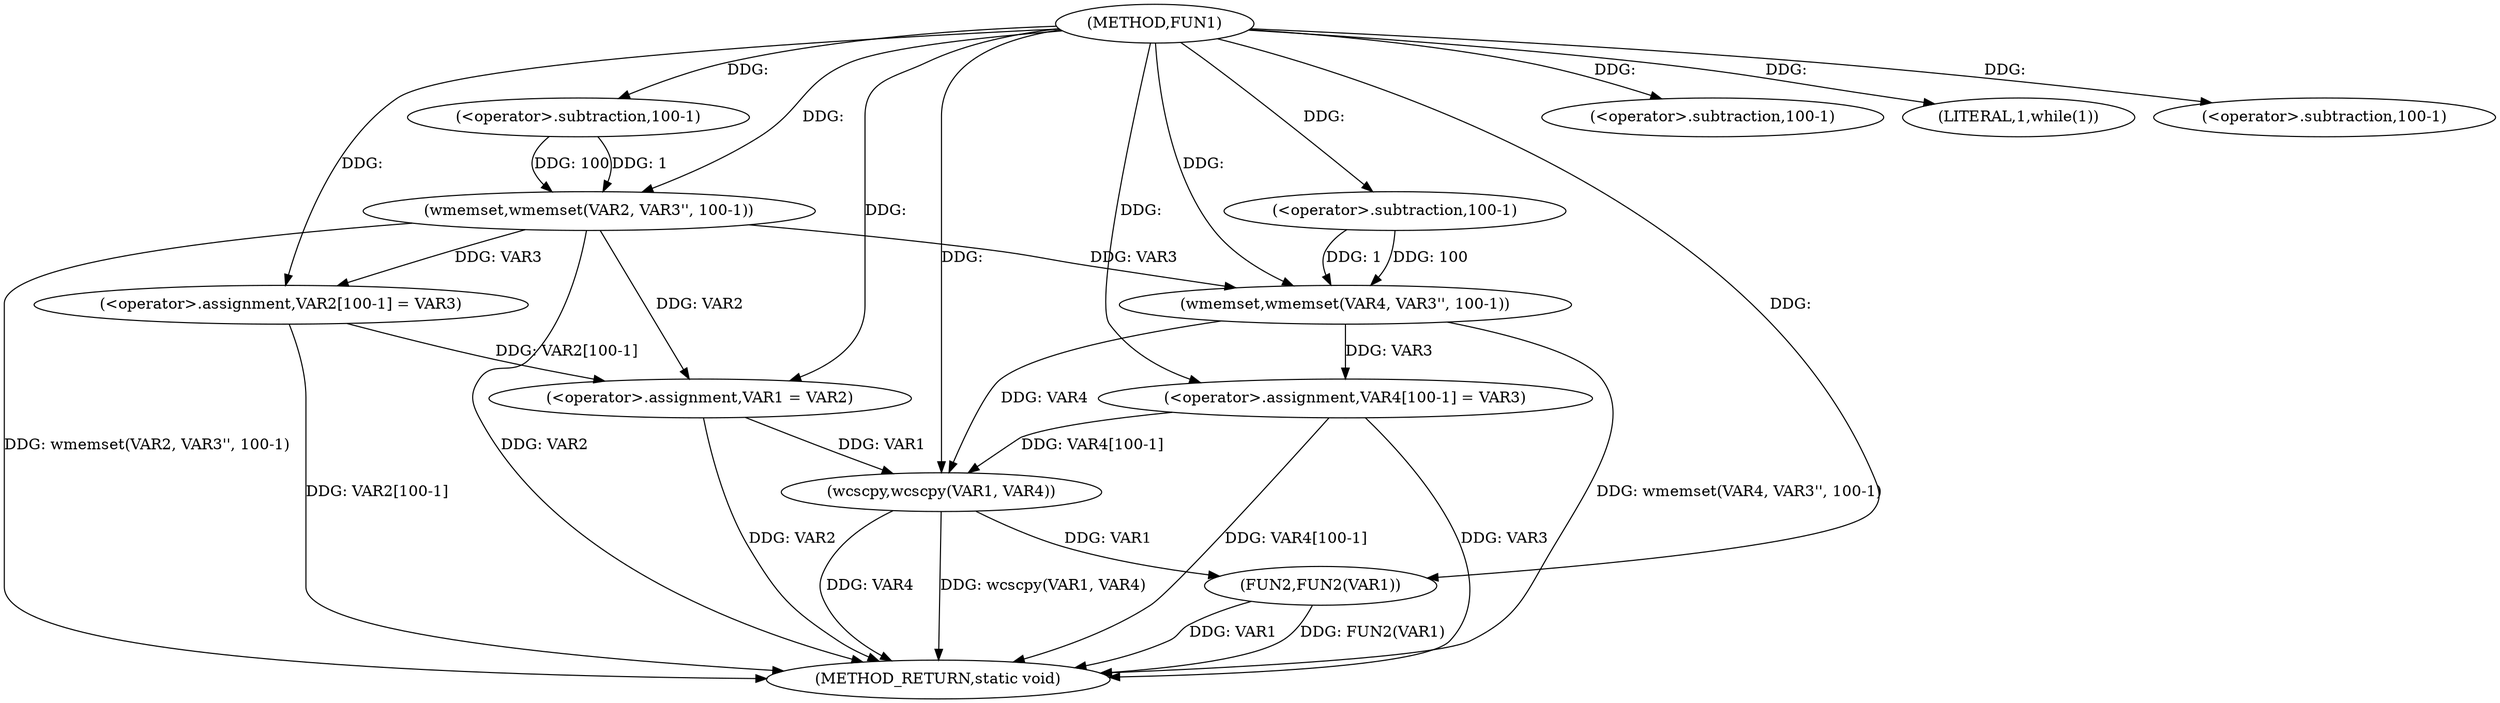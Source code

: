 digraph FUN1 {  
"1000100" [label = "(METHOD,FUN1)" ]
"1000144" [label = "(METHOD_RETURN,static void)" ]
"1000104" [label = "(wmemset,wmemset(VAR2, VAR3'', 100-1))" ]
"1000107" [label = "(<operator>.subtraction,100-1)" ]
"1000110" [label = "(<operator>.assignment,VAR2[100-1] = VAR3)" ]
"1000113" [label = "(<operator>.subtraction,100-1)" ]
"1000118" [label = "(LITERAL,1,while(1))" ]
"1000120" [label = "(<operator>.assignment,VAR1 = VAR2)" ]
"1000126" [label = "(wmemset,wmemset(VAR4, VAR3'', 100-1))" ]
"1000129" [label = "(<operator>.subtraction,100-1)" ]
"1000132" [label = "(<operator>.assignment,VAR4[100-1] = VAR3)" ]
"1000135" [label = "(<operator>.subtraction,100-1)" ]
"1000139" [label = "(wcscpy,wcscpy(VAR1, VAR4))" ]
"1000142" [label = "(FUN2,FUN2(VAR1))" ]
  "1000126" -> "1000144"  [ label = "DDG: wmemset(VAR4, VAR3'', 100-1)"] 
  "1000142" -> "1000144"  [ label = "DDG: FUN2(VAR1)"] 
  "1000104" -> "1000144"  [ label = "DDG: wmemset(VAR2, VAR3'', 100-1)"] 
  "1000104" -> "1000144"  [ label = "DDG: VAR2"] 
  "1000132" -> "1000144"  [ label = "DDG: VAR4[100-1]"] 
  "1000132" -> "1000144"  [ label = "DDG: VAR3"] 
  "1000110" -> "1000144"  [ label = "DDG: VAR2[100-1]"] 
  "1000139" -> "1000144"  [ label = "DDG: VAR4"] 
  "1000139" -> "1000144"  [ label = "DDG: wcscpy(VAR1, VAR4)"] 
  "1000142" -> "1000144"  [ label = "DDG: VAR1"] 
  "1000120" -> "1000144"  [ label = "DDG: VAR2"] 
  "1000100" -> "1000104"  [ label = "DDG: "] 
  "1000107" -> "1000104"  [ label = "DDG: 100"] 
  "1000107" -> "1000104"  [ label = "DDG: 1"] 
  "1000100" -> "1000107"  [ label = "DDG: "] 
  "1000104" -> "1000110"  [ label = "DDG: VAR3"] 
  "1000100" -> "1000110"  [ label = "DDG: "] 
  "1000100" -> "1000113"  [ label = "DDG: "] 
  "1000100" -> "1000118"  [ label = "DDG: "] 
  "1000104" -> "1000120"  [ label = "DDG: VAR2"] 
  "1000110" -> "1000120"  [ label = "DDG: VAR2[100-1]"] 
  "1000100" -> "1000120"  [ label = "DDG: "] 
  "1000100" -> "1000126"  [ label = "DDG: "] 
  "1000104" -> "1000126"  [ label = "DDG: VAR3"] 
  "1000129" -> "1000126"  [ label = "DDG: 100"] 
  "1000129" -> "1000126"  [ label = "DDG: 1"] 
  "1000100" -> "1000129"  [ label = "DDG: "] 
  "1000126" -> "1000132"  [ label = "DDG: VAR3"] 
  "1000100" -> "1000132"  [ label = "DDG: "] 
  "1000100" -> "1000135"  [ label = "DDG: "] 
  "1000120" -> "1000139"  [ label = "DDG: VAR1"] 
  "1000100" -> "1000139"  [ label = "DDG: "] 
  "1000126" -> "1000139"  [ label = "DDG: VAR4"] 
  "1000132" -> "1000139"  [ label = "DDG: VAR4[100-1]"] 
  "1000139" -> "1000142"  [ label = "DDG: VAR1"] 
  "1000100" -> "1000142"  [ label = "DDG: "] 
}
